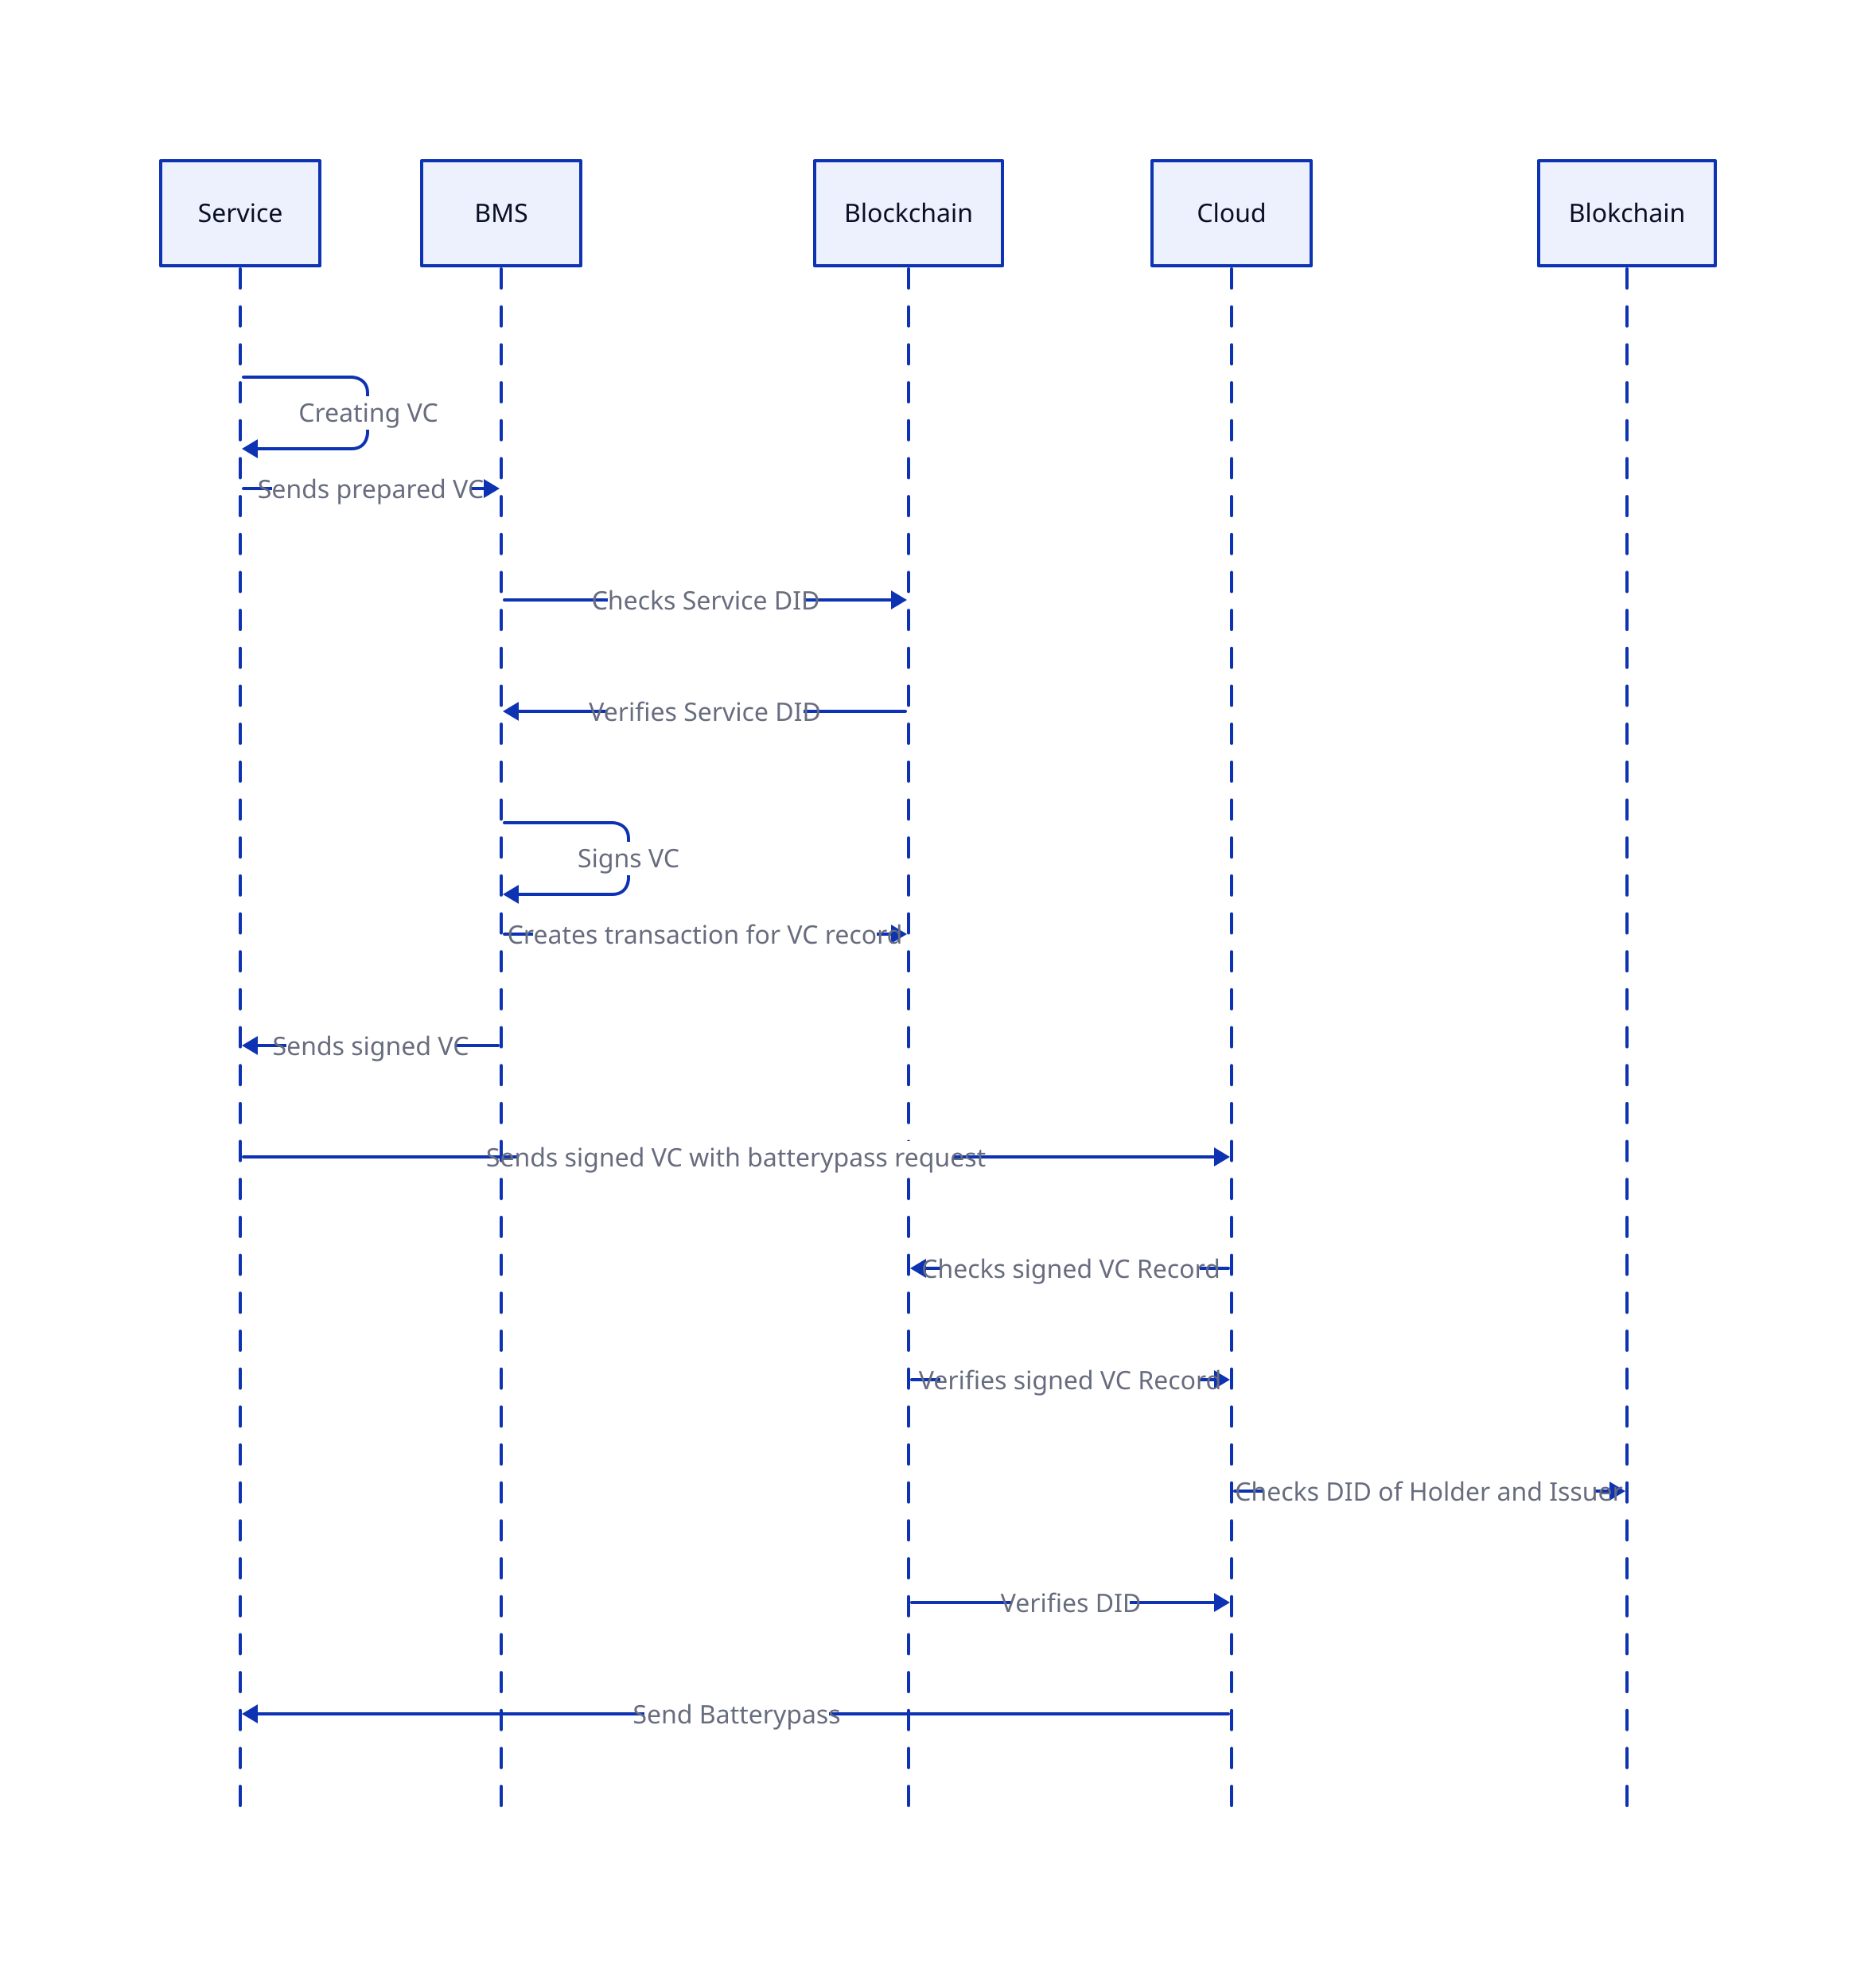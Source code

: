 shape: sequence_diagram
Service->Service: Creating VC
Service->BMS: Sends prepared VC
BMS->Blockchain: Checks Service DID
Blockchain->BMS: Verifies Service DID
BMS->BMS: Signs VC
BMS->Blockchain: Creates transaction for VC record
BMS->Service: Sends signed VC
Service->Cloud: Sends signed VC with batterypass request
Cloud->Blockchain: Checks signed VC Record
Blockchain->Cloud: Verifies signed VC Record
Cloud->Blokchain: Checks DID of Holder and Issuer
Blockchain->Cloud: Verifies DID
Cloud->Service: Send Batterypass
